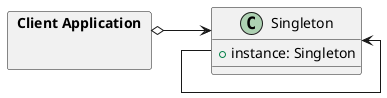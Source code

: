 @startuml

left to right direction

skinparam ClassStereotypeFontSize 0
skinparam PackageStyle rectangle
skinparam Linetype ortho

package "Client Application" as clientApplication {}

class Singleton {
    + instance: Singleton
}

clientApplication o--> Singleton
Singleton -> Singleton